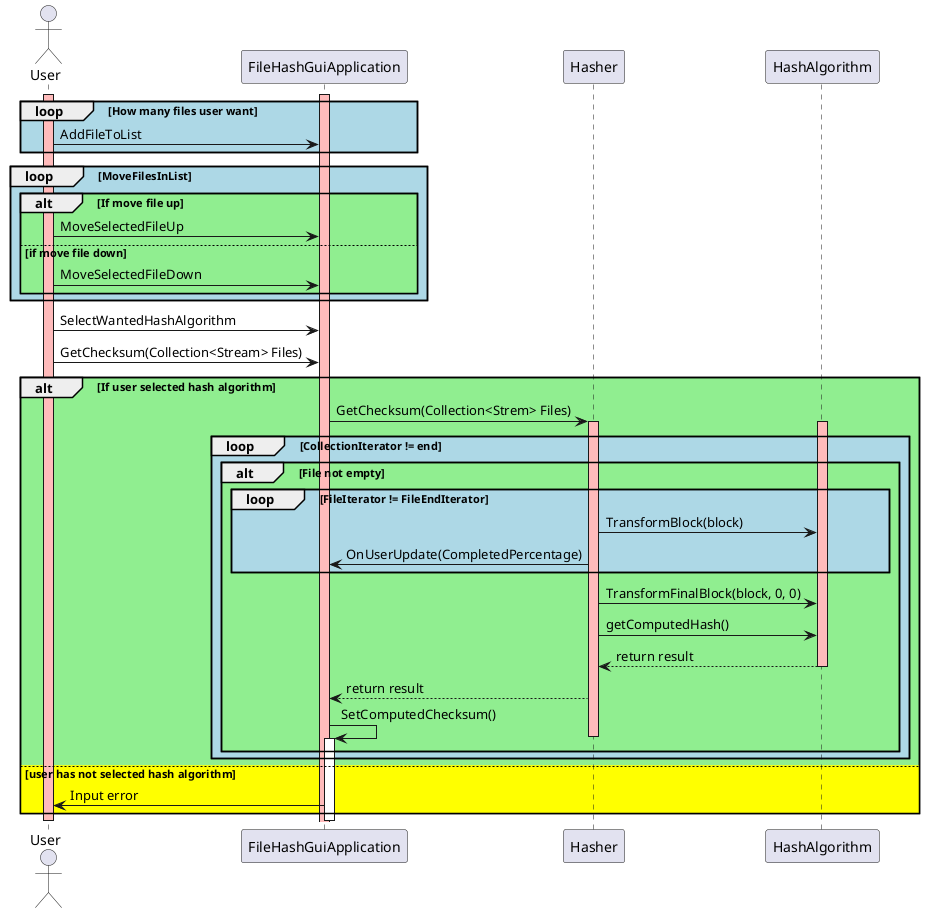 @startuml ChecksumCalculationRoutineSeq

actor User
participant FileHashGuiApplication
participant Hasher
participant HashAlgorithm

activate User #FFBBBB
activate FileHashGuiApplication #FFBBBB

loop #LightBlue How many files user want
    User -> FileHashGuiApplication : AddFileToList
end loop

loop #LightBlue MoveFilesInList
    alt #LightGreen If move file up
        User -> FileHashGuiApplication : MoveSelectedFileUp
    else if move file down
        User -> FileHashGuiApplication : MoveSelectedFileDown
    end
end

User -> FileHashGuiApplication : SelectWantedHashAlgorithm
User -> FileHashGuiApplication : GetChecksum(Collection<Stream> Files)

alt #LightGreen If user selected hash algorithm
    FileHashGuiApplication -> Hasher : GetChecksum(Collection<Strem> Files)
    activate Hasher #FFBBBB
    activate HashAlgorithm #FFBBBB

    loop #LightBlue CollectionIterator != end 
        alt #LightGreen File not empty
            loop #LightBlue FileIterator != FileEndIterator
                Hasher -> HashAlgorithm : TransformBlock(block)
                Hasher -> FileHashGuiApplication : OnUserUpdate(CompletedPercentage)
            end
            Hasher -> HashAlgorithm : TransformFinalBlock(block, 0, 0)

            Hasher -> HashAlgorithm : getComputedHash()
            HashAlgorithm --> Hasher : return result
            deactivate HashAlgorithm

            Hasher --> FileHashGuiApplication : return result

            FileHashGuiApplication -> FileHashGuiApplication : SetComputedChecksum()
            activate FileHashGuiApplication

            deactivate Hasher
        end
    end
else #Yellow user has not selected hash algorithm
    FileHashGuiApplication -> User : Input error
end

deactivate HashAlgorithm #FFBBBB
deactivate User #FFBBBB
deactivate FileHashGuiApplication #FFBBBB


@enduml